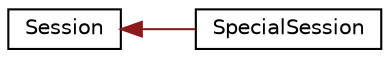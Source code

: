 digraph "Graphical Class Hierarchy"
{
  edge [fontname="Helvetica",fontsize="10",labelfontname="Helvetica",labelfontsize="10"];
  node [fontname="Helvetica",fontsize="10",shape=record];
  rankdir="LR";
  Node0 [label="Session",height=0.2,width=0.4,color="black", fillcolor="white", style="filled",URL="$class_session.html"];
  Node0 -> Node1 [dir="back",color="firebrick4",fontsize="10",style="solid",fontname="Helvetica"];
  Node1 [label="SpecialSession",height=0.2,width=0.4,color="black", fillcolor="white", style="filled",URL="$class_special_session.html"];
}
